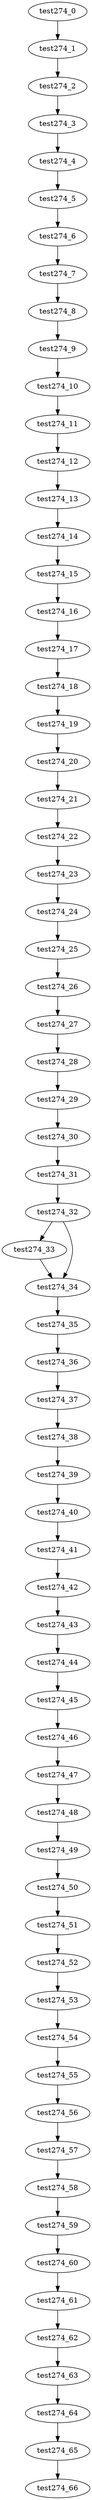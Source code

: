 digraph G {
test274_0->test274_1;
test274_1->test274_2;
test274_2->test274_3;
test274_3->test274_4;
test274_4->test274_5;
test274_5->test274_6;
test274_6->test274_7;
test274_7->test274_8;
test274_8->test274_9;
test274_9->test274_10;
test274_10->test274_11;
test274_11->test274_12;
test274_12->test274_13;
test274_13->test274_14;
test274_14->test274_15;
test274_15->test274_16;
test274_16->test274_17;
test274_17->test274_18;
test274_18->test274_19;
test274_19->test274_20;
test274_20->test274_21;
test274_21->test274_22;
test274_22->test274_23;
test274_23->test274_24;
test274_24->test274_25;
test274_25->test274_26;
test274_26->test274_27;
test274_27->test274_28;
test274_28->test274_29;
test274_29->test274_30;
test274_30->test274_31;
test274_31->test274_32;
test274_32->test274_33;
test274_32->test274_34;
test274_33->test274_34;
test274_34->test274_35;
test274_35->test274_36;
test274_36->test274_37;
test274_37->test274_38;
test274_38->test274_39;
test274_39->test274_40;
test274_40->test274_41;
test274_41->test274_42;
test274_42->test274_43;
test274_43->test274_44;
test274_44->test274_45;
test274_45->test274_46;
test274_46->test274_47;
test274_47->test274_48;
test274_48->test274_49;
test274_49->test274_50;
test274_50->test274_51;
test274_51->test274_52;
test274_52->test274_53;
test274_53->test274_54;
test274_54->test274_55;
test274_55->test274_56;
test274_56->test274_57;
test274_57->test274_58;
test274_58->test274_59;
test274_59->test274_60;
test274_60->test274_61;
test274_61->test274_62;
test274_62->test274_63;
test274_63->test274_64;
test274_64->test274_65;
test274_65->test274_66;

}
